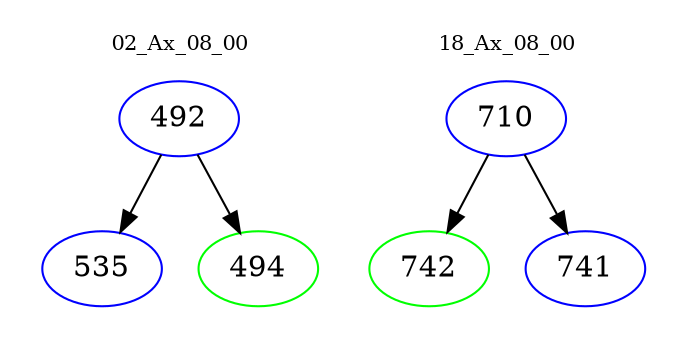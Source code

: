 digraph{
subgraph cluster_0 {
color = white
label = "02_Ax_08_00";
fontsize=10;
T0_492 [label="492", color="blue"]
T0_492 -> T0_535 [color="black"]
T0_535 [label="535", color="blue"]
T0_492 -> T0_494 [color="black"]
T0_494 [label="494", color="green"]
}
subgraph cluster_1 {
color = white
label = "18_Ax_08_00";
fontsize=10;
T1_710 [label="710", color="blue"]
T1_710 -> T1_742 [color="black"]
T1_742 [label="742", color="green"]
T1_710 -> T1_741 [color="black"]
T1_741 [label="741", color="blue"]
}
}
